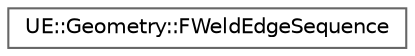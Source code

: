 digraph "Graphical Class Hierarchy"
{
 // INTERACTIVE_SVG=YES
 // LATEX_PDF_SIZE
  bgcolor="transparent";
  edge [fontname=Helvetica,fontsize=10,labelfontname=Helvetica,labelfontsize=10];
  node [fontname=Helvetica,fontsize=10,shape=box,height=0.2,width=0.4];
  rankdir="LR";
  Node0 [id="Node000000",label="UE::Geometry::FWeldEdgeSequence",height=0.2,width=0.4,color="grey40", fillcolor="white", style="filled",URL="$dd/d76/classUE_1_1Geometry_1_1FWeldEdgeSequence.html",tooltip="Weld a pair of group edges."];
}
